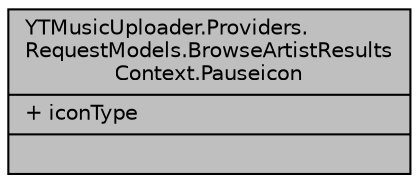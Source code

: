 digraph "YTMusicUploader.Providers.RequestModels.BrowseArtistResultsContext.Pauseicon"
{
 // LATEX_PDF_SIZE
  edge [fontname="Helvetica",fontsize="10",labelfontname="Helvetica",labelfontsize="10"];
  node [fontname="Helvetica",fontsize="10",shape=record];
  Node1 [label="{YTMusicUploader.Providers.\lRequestModels.BrowseArtistResults\lContext.Pauseicon\n|+ iconType\l|}",height=0.2,width=0.4,color="black", fillcolor="grey75", style="filled", fontcolor="black",tooltip=" "];
}

